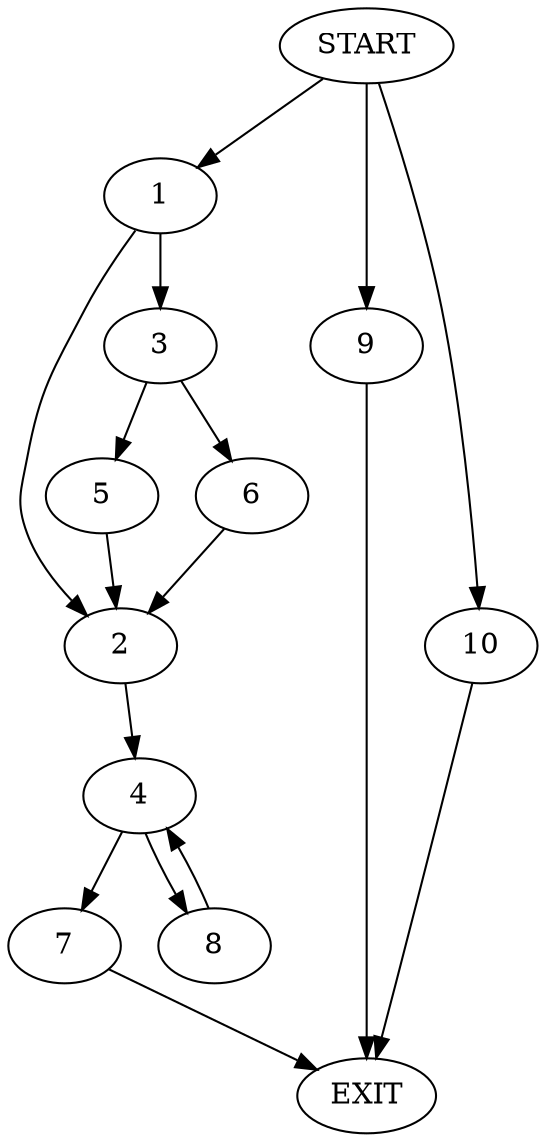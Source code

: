 digraph {
0 [label="START"]
11 [label="EXIT"]
0 -> 1
1 -> 2
1 -> 3
2 -> 4
3 -> 5
3 -> 6
5 -> 2
6 -> 2
4 -> 7
4 -> 8
7 -> 11
8 -> 4
0 -> 9
9 -> 11
0 -> 10
10 -> 11
}
